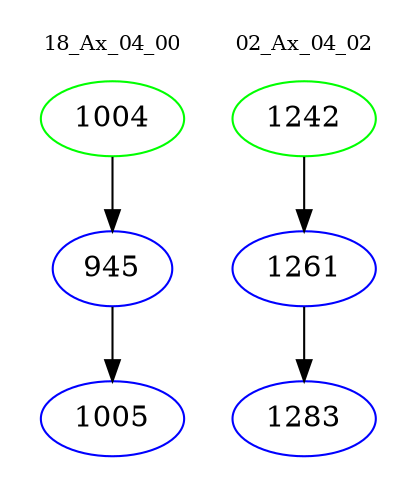 digraph{
subgraph cluster_0 {
color = white
label = "18_Ax_04_00";
fontsize=10;
T0_1004 [label="1004", color="green"]
T0_1004 -> T0_945 [color="black"]
T0_945 [label="945", color="blue"]
T0_945 -> T0_1005 [color="black"]
T0_1005 [label="1005", color="blue"]
}
subgraph cluster_1 {
color = white
label = "02_Ax_04_02";
fontsize=10;
T1_1242 [label="1242", color="green"]
T1_1242 -> T1_1261 [color="black"]
T1_1261 [label="1261", color="blue"]
T1_1261 -> T1_1283 [color="black"]
T1_1283 [label="1283", color="blue"]
}
}
